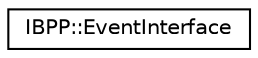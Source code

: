 digraph "Graphical Class Hierarchy"
{
 // LATEX_PDF_SIZE
  edge [fontname="Helvetica",fontsize="10",labelfontname="Helvetica",labelfontsize="10"];
  node [fontname="Helvetica",fontsize="10",shape=record];
  rankdir="LR";
  Node0 [label="IBPP::EventInterface",height=0.2,width=0.4,color="black", fillcolor="white", style="filled",URL="$classIBPP_1_1EventInterface.html",tooltip=" "];
}
